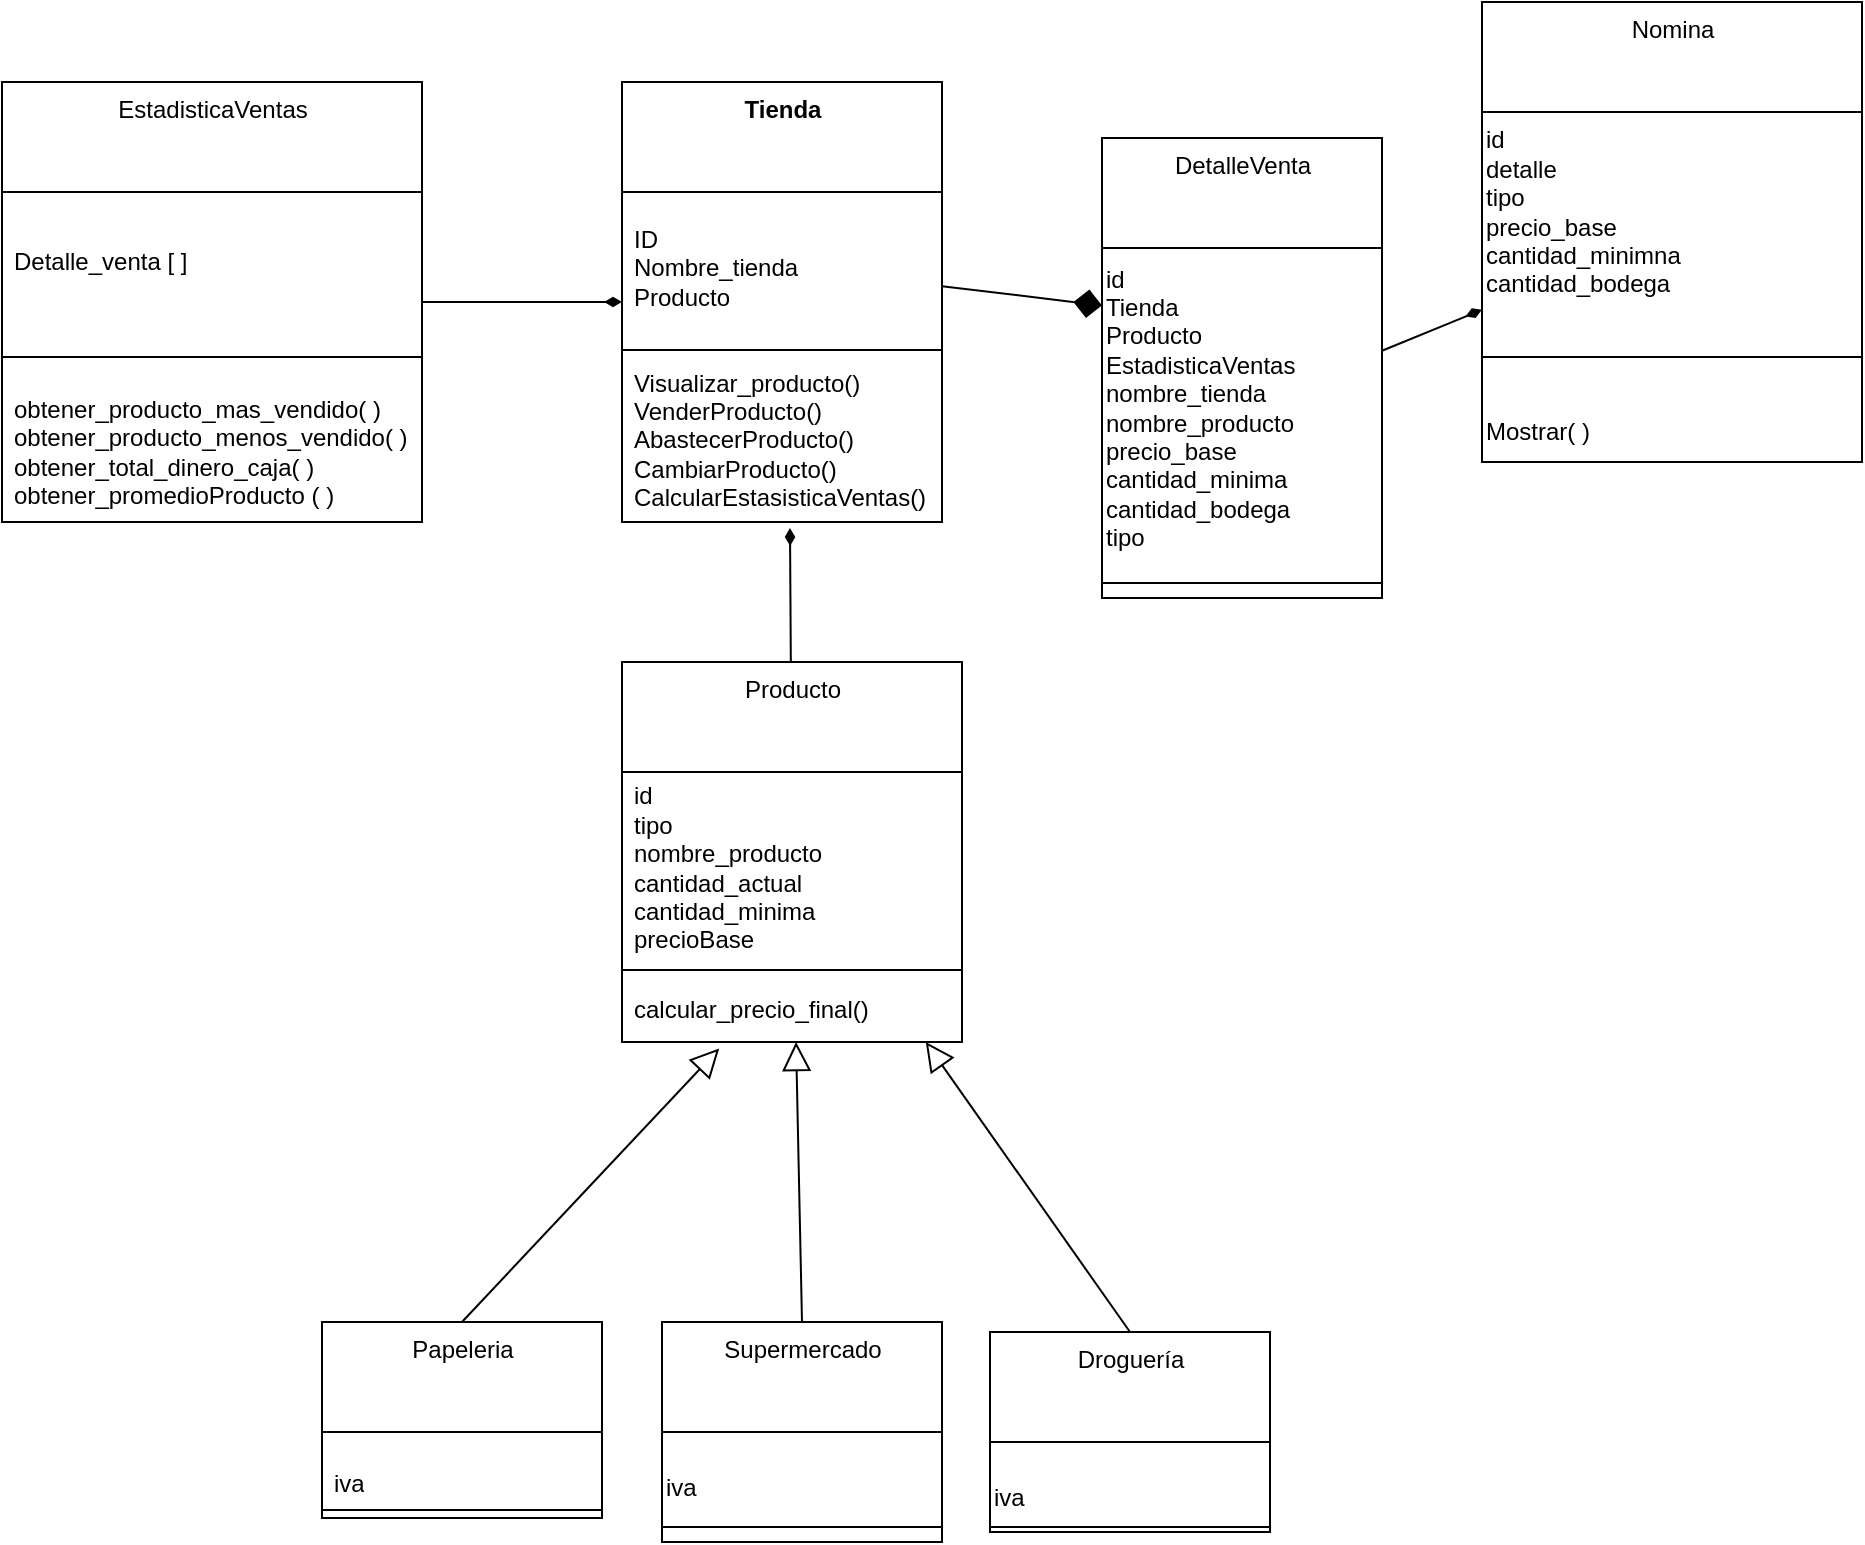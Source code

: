 <mxfile>
    <diagram id="slgrm9MrEHTDeiDjQKYN" name="Página-1">
        <mxGraphModel dx="1452" dy="1641" grid="1" gridSize="10" guides="1" tooltips="1" connect="1" arrows="1" fold="1" page="1" pageScale="1" pageWidth="827" pageHeight="1169" math="0" shadow="0">
            <root>
                <mxCell id="0"/>
                <mxCell id="1" parent="0"/>
                <mxCell id="166" style="edgeStyle=none;html=1;entryX=0.525;entryY=1.037;entryDx=0;entryDy=0;entryPerimeter=0;endArrow=diamondThin;endFill=1;" edge="1" parent="1" source="18" target="30">
                    <mxGeometry relative="1" as="geometry"/>
                </mxCell>
                <mxCell id="18" value="Producto" style="swimlane;fontStyle=0;align=center;verticalAlign=top;childLayout=stackLayout;horizontal=1;startSize=55;horizontalStack=0;resizeParent=1;resizeParentMax=0;resizeLast=0;collapsible=0;marginBottom=0;html=1;" parent="1" vertex="1">
                    <mxGeometry x="160" y="-60" width="170" height="190" as="geometry"/>
                </mxCell>
                <mxCell id="19" value="id&lt;br&gt;tipo&amp;nbsp;&lt;br&gt;nombre_producto&lt;br&gt;cantidad_actual&lt;br&gt;cantidad_minima&lt;br&gt;precioBase" style="text;html=1;strokeColor=none;fillColor=none;align=left;verticalAlign=middle;spacingLeft=4;spacingRight=4;overflow=hidden;rotatable=0;points=[[0,0.5],[1,0.5]];portConstraint=eastwest;" parent="18" vertex="1">
                    <mxGeometry y="55" width="170" height="95" as="geometry"/>
                </mxCell>
                <mxCell id="23" value="" style="line;strokeWidth=1;fillColor=none;align=left;verticalAlign=middle;spacingTop=-1;spacingLeft=3;spacingRight=3;rotatable=0;labelPosition=right;points=[];portConstraint=eastwest;" parent="18" vertex="1">
                    <mxGeometry y="150" width="170" height="8" as="geometry"/>
                </mxCell>
                <mxCell id="25" value="calcular_precio_final()&lt;br&gt;" style="text;html=1;strokeColor=none;fillColor=none;align=left;verticalAlign=middle;spacingLeft=4;spacingRight=4;overflow=hidden;rotatable=0;points=[[0,0.5],[1,0.5]];portConstraint=eastwest;" parent="18" vertex="1">
                    <mxGeometry y="158" width="170" height="32" as="geometry"/>
                </mxCell>
                <mxCell id="26" value="Tienda" style="swimlane;fontStyle=1;align=center;verticalAlign=top;childLayout=stackLayout;horizontal=1;startSize=55;horizontalStack=0;resizeParent=1;resizeParentMax=0;resizeLast=0;collapsible=0;marginBottom=0;html=1;" parent="1" vertex="1">
                    <mxGeometry x="160" y="-350" width="160" height="220" as="geometry"/>
                </mxCell>
                <mxCell id="27" value="ID&lt;br&gt;Nombre_tienda&lt;br&gt;Producto&lt;br&gt;" style="text;html=1;strokeColor=none;fillColor=none;align=left;verticalAlign=middle;spacingLeft=4;spacingRight=4;overflow=hidden;rotatable=0;points=[[0,0.5],[1,0.5]];portConstraint=eastwest;" parent="26" vertex="1">
                    <mxGeometry y="55" width="160" height="75" as="geometry"/>
                </mxCell>
                <mxCell id="28" value="" style="line;strokeWidth=1;fillColor=none;align=left;verticalAlign=middle;spacingTop=-1;spacingLeft=3;spacingRight=3;rotatable=0;labelPosition=right;points=[];portConstraint=eastwest;" parent="26" vertex="1">
                    <mxGeometry y="130" width="160" height="8" as="geometry"/>
                </mxCell>
                <mxCell id="30" value="Visualizar_producto()&lt;br&gt;VenderProducto()&lt;br&gt;AbastecerProducto()&lt;br&gt;CambiarProducto()&lt;br&gt;CalcularEstasisticaVentas()" style="text;html=1;strokeColor=none;fillColor=none;align=left;verticalAlign=middle;spacingLeft=4;spacingRight=4;overflow=hidden;rotatable=0;points=[[0,0.5],[1,0.5]];portConstraint=eastwest;" parent="26" vertex="1">
                    <mxGeometry y="138" width="160" height="82" as="geometry"/>
                </mxCell>
                <mxCell id="46" style="edgeStyle=none;html=1;exitX=0.5;exitY=0;exitDx=0;exitDy=0;entryX=0.286;entryY=1.1;entryDx=0;entryDy=0;entryPerimeter=0;endArrow=block;endFill=0;endSize=12;" parent="1" source="31" target="25" edge="1">
                    <mxGeometry relative="1" as="geometry"/>
                </mxCell>
                <mxCell id="31" value="Papeleria" style="swimlane;fontStyle=0;align=center;verticalAlign=top;childLayout=stackLayout;horizontal=1;startSize=55;horizontalStack=0;resizeParent=1;resizeParentMax=0;resizeLast=0;collapsible=0;marginBottom=0;html=1;" parent="1" vertex="1">
                    <mxGeometry x="10" y="270" width="140" height="98" as="geometry"/>
                </mxCell>
                <mxCell id="32" value="&amp;nbsp;&lt;br&gt;iva" style="text;html=1;strokeColor=none;fillColor=none;align=left;verticalAlign=middle;spacingLeft=4;spacingRight=4;overflow=hidden;rotatable=0;points=[[0,0.5],[1,0.5]];portConstraint=eastwest;" parent="31" vertex="1">
                    <mxGeometry y="55" width="140" height="35" as="geometry"/>
                </mxCell>
                <mxCell id="33" value="" style="line;strokeWidth=1;fillColor=none;align=left;verticalAlign=middle;spacingTop=-1;spacingLeft=3;spacingRight=3;rotatable=0;labelPosition=right;points=[];portConstraint=eastwest;" parent="31" vertex="1">
                    <mxGeometry y="90" width="140" height="8" as="geometry"/>
                </mxCell>
                <mxCell id="47" style="edgeStyle=none;html=1;exitX=0.5;exitY=0;exitDx=0;exitDy=0;endArrow=block;endFill=0;endSize=12;" parent="1" source="36" target="18" edge="1">
                    <mxGeometry relative="1" as="geometry"/>
                </mxCell>
                <mxCell id="36" value="Supermercado" style="swimlane;fontStyle=0;align=center;verticalAlign=top;childLayout=stackLayout;horizontal=1;startSize=55;horizontalStack=0;resizeParent=1;resizeParentMax=0;resizeLast=0;collapsible=0;marginBottom=0;html=1;" parent="1" vertex="1">
                    <mxGeometry x="180" y="270" width="140" height="110" as="geometry"/>
                </mxCell>
                <mxCell id="52" value="&amp;nbsp;&lt;br&gt;&lt;div style=&quot;&quot;&gt;&lt;span style=&quot;background-color: initial;&quot;&gt;iva&amp;nbsp;&lt;/span&gt;&lt;/div&gt;" style="text;html=1;align=left;verticalAlign=middle;resizable=0;points=[];autosize=1;strokeColor=none;fillColor=none;" parent="36" vertex="1">
                    <mxGeometry y="55" width="140" height="40" as="geometry"/>
                </mxCell>
                <mxCell id="38" value="&#10;&#10;" style="line;strokeWidth=1;fillColor=none;align=left;verticalAlign=middle;spacingTop=-1;spacingLeft=3;spacingRight=3;rotatable=0;labelPosition=right;points=[];portConstraint=eastwest;" parent="36" vertex="1">
                    <mxGeometry y="95" width="140" height="15" as="geometry"/>
                </mxCell>
                <mxCell id="48" style="edgeStyle=none;html=1;exitX=0.5;exitY=0;exitDx=0;exitDy=0;endArrow=block;endFill=0;endSize=12;" parent="1" source="41" target="18" edge="1">
                    <mxGeometry relative="1" as="geometry"/>
                </mxCell>
                <mxCell id="41" value="Droguería" style="swimlane;fontStyle=0;align=center;verticalAlign=top;childLayout=stackLayout;horizontal=1;startSize=55;horizontalStack=0;resizeParent=1;resizeParentMax=0;resizeLast=0;collapsible=0;marginBottom=0;html=1;" parent="1" vertex="1">
                    <mxGeometry x="344" y="275" width="140" height="100" as="geometry"/>
                </mxCell>
                <mxCell id="53" value="&lt;br&gt;iva&amp;nbsp;" style="text;html=1;align=left;verticalAlign=middle;resizable=0;points=[];autosize=1;strokeColor=none;fillColor=none;" parent="41" vertex="1">
                    <mxGeometry y="55" width="140" height="40" as="geometry"/>
                </mxCell>
                <mxCell id="43" value="" style="line;strokeWidth=1;fillColor=none;align=left;verticalAlign=middle;spacingTop=-1;spacingLeft=3;spacingRight=3;rotatable=0;labelPosition=right;points=[];portConstraint=eastwest;" parent="41" vertex="1">
                    <mxGeometry y="95" width="140" height="5" as="geometry"/>
                </mxCell>
                <mxCell id="147" style="edgeStyle=none;html=1;endArrow=diamondThin;endFill=1;" parent="1" source="142" target="26" edge="1">
                    <mxGeometry relative="1" as="geometry"/>
                </mxCell>
                <mxCell id="142" value="EstadisticaVentas" style="swimlane;fontStyle=0;align=center;verticalAlign=top;childLayout=stackLayout;horizontal=1;startSize=55;horizontalStack=0;resizeParent=1;resizeParentMax=0;resizeLast=0;collapsible=0;marginBottom=0;html=1;" parent="1" vertex="1">
                    <mxGeometry x="-150" y="-350" width="210" height="220" as="geometry"/>
                </mxCell>
                <mxCell id="158" value="Detalle_venta [ ]" style="text;html=1;strokeColor=none;fillColor=none;align=left;verticalAlign=middle;spacingLeft=4;spacingRight=4;overflow=hidden;rotatable=0;points=[[0,0.5],[1,0.5]];portConstraint=eastwest;" parent="142" vertex="1">
                    <mxGeometry y="55" width="210" height="70" as="geometry"/>
                </mxCell>
                <mxCell id="144" value="" style="line;strokeWidth=1;fillColor=none;align=left;verticalAlign=middle;spacingTop=-1;spacingLeft=3;spacingRight=3;rotatable=0;labelPosition=right;points=[];portConstraint=eastwest;" parent="142" vertex="1">
                    <mxGeometry y="125" width="210" height="25" as="geometry"/>
                </mxCell>
                <mxCell id="146" value="obtener_producto_mas_vendido( )&lt;br&gt;obtener_producto_menos_vendido( )&lt;br&gt;obtener_total_dinero_caja( )&lt;br&gt;obtener_promedioProducto ( )" style="text;html=1;strokeColor=none;fillColor=none;align=left;verticalAlign=middle;spacingLeft=4;spacingRight=4;overflow=hidden;rotatable=0;points=[[0,0.5],[1,0.5]];portConstraint=eastwest;" parent="142" vertex="1">
                    <mxGeometry y="150" width="210" height="70" as="geometry"/>
                </mxCell>
                <mxCell id="150" value="DetalleVenta" style="swimlane;fontStyle=0;align=center;verticalAlign=top;childLayout=stackLayout;horizontal=1;startSize=55;horizontalStack=0;resizeParent=1;resizeParentMax=0;resizeLast=0;collapsible=0;marginBottom=0;html=1;" parent="1" vertex="1">
                    <mxGeometry x="400" y="-322" width="140" height="230" as="geometry"/>
                </mxCell>
                <mxCell id="151" value="id&lt;br&gt;Tienda&lt;br&gt;Producto&lt;br&gt;EstadisticaVentas&lt;br&gt;nombre_tienda&lt;br&gt;nombre_producto&lt;br&gt;precio_base&lt;br&gt;cantidad_minima&lt;br&gt;cantidad_bodega&lt;br&gt;tipo" style="text;html=1;align=left;verticalAlign=middle;resizable=0;points=[];autosize=1;strokeColor=none;fillColor=none;" parent="150" vertex="1">
                    <mxGeometry y="55" width="140" height="160" as="geometry"/>
                </mxCell>
                <mxCell id="152" value="&#10;&#10;" style="line;strokeWidth=1;fillColor=none;align=left;verticalAlign=middle;spacingTop=-1;spacingLeft=3;spacingRight=3;rotatable=0;labelPosition=right;points=[];portConstraint=eastwest;" parent="150" vertex="1">
                    <mxGeometry y="215" width="140" height="15" as="geometry"/>
                </mxCell>
                <mxCell id="155" style="edgeStyle=none;html=1;entryX=0;entryY=0.364;entryDx=0;entryDy=0;entryPerimeter=0;endArrow=diamond;endFill=1;endSize=12;" parent="1" source="27" target="150" edge="1">
                    <mxGeometry relative="1" as="geometry"/>
                </mxCell>
                <mxCell id="159" value="Nomina" style="swimlane;fontStyle=0;align=center;verticalAlign=top;childLayout=stackLayout;horizontal=1;startSize=55;horizontalStack=0;resizeParent=1;resizeParentMax=0;resizeLast=0;collapsible=0;marginBottom=0;html=1;" vertex="1" parent="1">
                    <mxGeometry x="590" y="-390" width="190" height="230" as="geometry"/>
                </mxCell>
                <mxCell id="164" value="id &lt;br&gt;detalle&lt;br&gt;tipo&amp;nbsp;&lt;br&gt;precio_base&lt;br&gt;cantidad_minimna&lt;br&gt;cantidad_bodega" style="text;html=1;align=left;verticalAlign=middle;resizable=0;points=[];autosize=1;strokeColor=none;fillColor=none;" vertex="1" parent="159">
                    <mxGeometry y="55" width="190" height="100" as="geometry"/>
                </mxCell>
                <mxCell id="161" value="&#10;&#10;" style="line;strokeWidth=1;fillColor=none;align=left;verticalAlign=middle;spacingTop=-1;spacingLeft=3;spacingRight=3;rotatable=0;labelPosition=right;points=[];portConstraint=eastwest;" vertex="1" parent="159">
                    <mxGeometry y="155" width="190" height="45" as="geometry"/>
                </mxCell>
                <mxCell id="162" value="Mostrar( )" style="text;html=1;align=left;verticalAlign=middle;resizable=0;points=[];autosize=1;strokeColor=none;fillColor=none;" vertex="1" parent="159">
                    <mxGeometry y="200" width="190" height="30" as="geometry"/>
                </mxCell>
                <mxCell id="163" style="edgeStyle=none;html=1;endArrow=diamondThin;endFill=1;" edge="1" parent="1" source="151" target="159">
                    <mxGeometry relative="1" as="geometry"/>
                </mxCell>
            </root>
        </mxGraphModel>
    </diagram>
</mxfile>